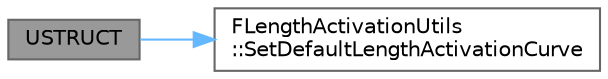 digraph "USTRUCT"
{
 // INTERACTIVE_SVG=YES
 // LATEX_PDF_SIZE
  bgcolor="transparent";
  edge [fontname=Helvetica,fontsize=10,labelfontname=Helvetica,labelfontsize=10];
  node [fontname=Helvetica,fontsize=10,shape=box,height=0.2,width=0.4];
  rankdir="LR";
  Node1 [id="Node000001",label="USTRUCT",height=0.2,width=0.4,color="gray40", fillcolor="grey60", style="filled", fontcolor="black",tooltip="Struct data structure to store per-muscle activation parameters."];
  Node1 -> Node2 [id="edge1_Node000001_Node000002",color="steelblue1",style="solid",tooltip=" "];
  Node2 [id="Node000002",label="FLengthActivationUtils\l::SetDefaultLengthActivationCurve",height=0.2,width=0.4,color="grey40", fillcolor="white", style="filled",URL="$d5/d02/classFLengthActivationUtils.html#a468a6ba051720eb0a0bbf70e82a7751e",tooltip="Sets a default linear (0,0) -> (1,1) curve."];
}
